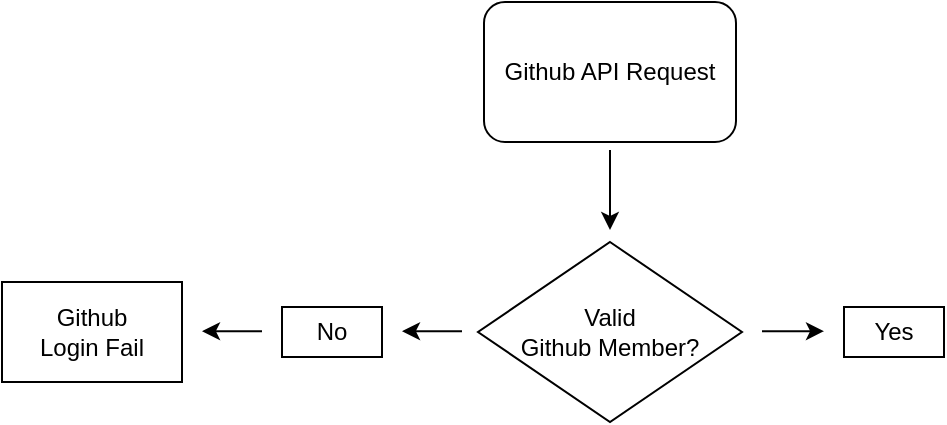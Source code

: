 <mxfile version="22.1.18" type="github" pages="2">
  <diagram name="로그인-토큰발급" id="oMTvJh4s9uJ8uuH1-UVI">
    <mxGraphModel dx="1050" dy="565" grid="1" gridSize="10" guides="1" tooltips="1" connect="1" arrows="1" fold="1" page="1" pageScale="1" pageWidth="827" pageHeight="1169" math="0" shadow="0">
      <root>
        <mxCell id="0" />
        <mxCell id="1" parent="0" />
        <mxCell id="nz82AR-Ov8s2bVuygeAf-1" value="Github API Request" style="rounded=1;whiteSpace=wrap;html=1;" parent="1" vertex="1">
          <mxGeometry x="351" y="60" width="126" height="70" as="geometry" />
        </mxCell>
        <mxCell id="nz82AR-Ov8s2bVuygeAf-2" value="" style="endArrow=classic;html=1;rounded=0;" parent="1" edge="1">
          <mxGeometry width="50" height="50" relative="1" as="geometry">
            <mxPoint x="414" y="134" as="sourcePoint" />
            <mxPoint x="414" y="174" as="targetPoint" />
          </mxGeometry>
        </mxCell>
        <mxCell id="nz82AR-Ov8s2bVuygeAf-3" value="Valid &lt;br&gt;Github Member?" style="rhombus;whiteSpace=wrap;html=1;" parent="1" vertex="1">
          <mxGeometry x="348" y="180" width="132" height="90" as="geometry" />
        </mxCell>
        <mxCell id="nz82AR-Ov8s2bVuygeAf-5" value="No" style="rounded=0;whiteSpace=wrap;html=1;strokeColor=default;align=center;verticalAlign=middle;fontFamily=Helvetica;fontSize=12;fontColor=default;fillColor=default;" parent="1" vertex="1">
          <mxGeometry x="250" y="212.5" width="50" height="25" as="geometry" />
        </mxCell>
        <mxCell id="nz82AR-Ov8s2bVuygeAf-6" value="Yes" style="rounded=0;whiteSpace=wrap;html=1;strokeColor=default;align=center;verticalAlign=middle;fontFamily=Helvetica;fontSize=12;fontColor=default;fillColor=default;" parent="1" vertex="1">
          <mxGeometry x="531" y="212.5" width="50" height="25" as="geometry" />
        </mxCell>
        <mxCell id="nz82AR-Ov8s2bVuygeAf-7" value="" style="endArrow=classic;html=1;rounded=0;" parent="1" edge="1">
          <mxGeometry width="50" height="50" relative="1" as="geometry">
            <mxPoint x="340" y="224.57" as="sourcePoint" />
            <mxPoint x="310" y="224.57" as="targetPoint" />
          </mxGeometry>
        </mxCell>
        <mxCell id="nz82AR-Ov8s2bVuygeAf-8" value="" style="endArrow=classic;html=1;rounded=0;" parent="1" edge="1">
          <mxGeometry width="50" height="50" relative="1" as="geometry">
            <mxPoint x="490" y="224.57" as="sourcePoint" />
            <mxPoint x="521" y="224.57" as="targetPoint" />
          </mxGeometry>
        </mxCell>
        <mxCell id="nz82AR-Ov8s2bVuygeAf-10" value="" style="endArrow=classic;html=1;rounded=0;" parent="1" edge="1">
          <mxGeometry width="50" height="50" relative="1" as="geometry">
            <mxPoint x="240" y="224.57" as="sourcePoint" />
            <mxPoint x="210" y="224.57" as="targetPoint" />
          </mxGeometry>
        </mxCell>
        <mxCell id="nz82AR-Ov8s2bVuygeAf-11" value="Github &lt;br&gt;Login Fail" style="rounded=0;whiteSpace=wrap;html=1;strokeColor=default;align=center;verticalAlign=middle;fontFamily=Helvetica;fontSize=12;fontColor=default;fillColor=default;" parent="1" vertex="1">
          <mxGeometry x="110" y="200" width="90" height="50" as="geometry" />
        </mxCell>
      </root>
    </mxGraphModel>
  </diagram>
  <diagram id="Yhh-irI7pM7k6TjS8a3b" name="공부-피드">
    <mxGraphModel dx="1050" dy="565" grid="1" gridSize="10" guides="1" tooltips="1" connect="1" arrows="1" fold="1" page="1" pageScale="1" pageWidth="827" pageHeight="1169" math="0" shadow="0">
      <root>
        <mxCell id="0" />
        <mxCell id="1" parent="0" />
      </root>
    </mxGraphModel>
  </diagram>
</mxfile>
